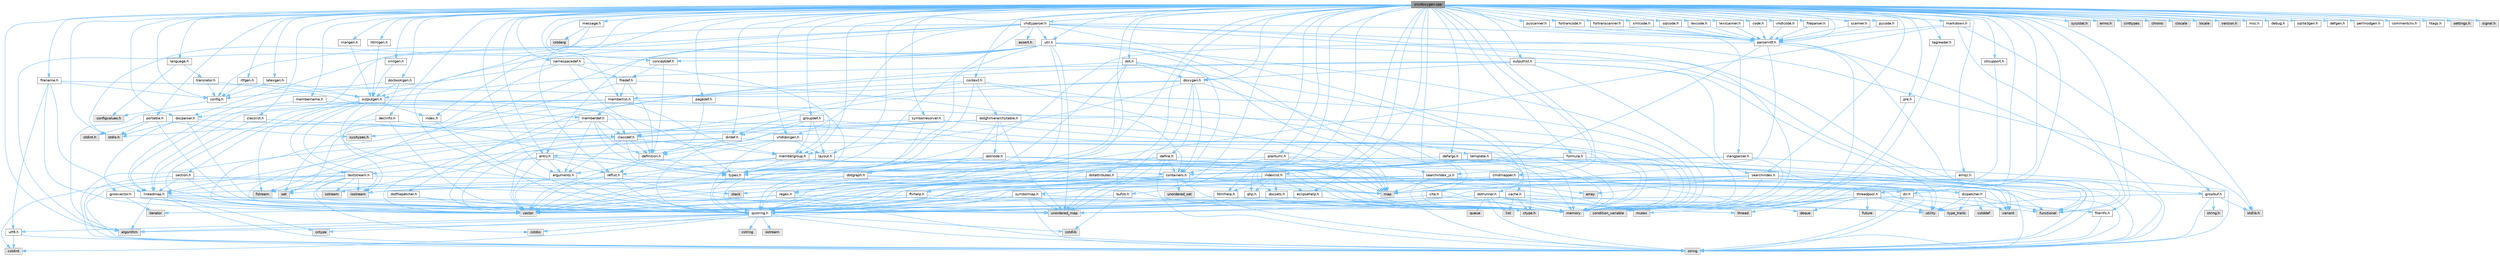 digraph "src/doxygen.cpp"
{
 // INTERACTIVE_SVG=YES
 // LATEX_PDF_SIZE
  bgcolor="transparent";
  edge [fontname=Helvetica,fontsize=10,labelfontname=Helvetica,labelfontsize=10];
  node [fontname=Helvetica,fontsize=10,shape=box,height=0.2,width=0.4];
  Node1 [label="src/doxygen.cpp",height=0.2,width=0.4,color="gray40", fillcolor="grey60", style="filled", fontcolor="black",tooltip=" "];
  Node1 -> Node2 [color="steelblue1",style="solid"];
  Node2 [label="stdio.h",height=0.2,width=0.4,color="grey60", fillcolor="#E0E0E0", style="filled",tooltip=" "];
  Node1 -> Node3 [color="steelblue1",style="solid"];
  Node3 [label="stdlib.h",height=0.2,width=0.4,color="grey60", fillcolor="#E0E0E0", style="filled",tooltip=" "];
  Node1 -> Node4 [color="steelblue1",style="solid"];
  Node4 [label="sys/stat.h",height=0.2,width=0.4,color="grey60", fillcolor="#E0E0E0", style="filled",tooltip=" "];
  Node1 -> Node5 [color="steelblue1",style="solid"];
  Node5 [label="errno.h",height=0.2,width=0.4,color="grey60", fillcolor="#E0E0E0", style="filled",tooltip=" "];
  Node1 -> Node6 [color="steelblue1",style="solid"];
  Node6 [label="algorithm",height=0.2,width=0.4,color="grey60", fillcolor="#E0E0E0", style="filled",tooltip=" "];
  Node1 -> Node7 [color="steelblue1",style="solid"];
  Node7 [label="unordered_map",height=0.2,width=0.4,color="grey60", fillcolor="#E0E0E0", style="filled",tooltip=" "];
  Node1 -> Node8 [color="steelblue1",style="solid"];
  Node8 [label="memory",height=0.2,width=0.4,color="grey60", fillcolor="#E0E0E0", style="filled",tooltip=" "];
  Node1 -> Node9 [color="steelblue1",style="solid"];
  Node9 [label="cinttypes",height=0.2,width=0.4,color="grey60", fillcolor="#E0E0E0", style="filled",tooltip=" "];
  Node1 -> Node10 [color="steelblue1",style="solid"];
  Node10 [label="chrono",height=0.2,width=0.4,color="grey60", fillcolor="#E0E0E0", style="filled",tooltip=" "];
  Node1 -> Node11 [color="steelblue1",style="solid"];
  Node11 [label="clocale",height=0.2,width=0.4,color="grey60", fillcolor="#E0E0E0", style="filled",tooltip=" "];
  Node1 -> Node12 [color="steelblue1",style="solid"];
  Node12 [label="locale",height=0.2,width=0.4,color="grey60", fillcolor="#E0E0E0", style="filled",tooltip=" "];
  Node1 -> Node13 [color="steelblue1",style="solid"];
  Node13 [label="version.h",height=0.2,width=0.4,color="grey60", fillcolor="#E0E0E0", style="filled",tooltip=" "];
  Node1 -> Node14 [color="steelblue1",style="solid"];
  Node14 [label="doxygen.h",height=0.2,width=0.4,color="grey40", fillcolor="white", style="filled",URL="$d1/da1/doxygen_8h.html",tooltip=" "];
  Node14 -> Node15 [color="steelblue1",style="solid"];
  Node15 [label="containers.h",height=0.2,width=0.4,color="grey40", fillcolor="white", style="filled",URL="$d5/d75/containers_8h.html",tooltip=" "];
  Node15 -> Node16 [color="steelblue1",style="solid"];
  Node16 [label="vector",height=0.2,width=0.4,color="grey60", fillcolor="#E0E0E0", style="filled",tooltip=" "];
  Node15 -> Node17 [color="steelblue1",style="solid"];
  Node17 [label="string",height=0.2,width=0.4,color="grey60", fillcolor="#E0E0E0", style="filled",tooltip=" "];
  Node15 -> Node18 [color="steelblue1",style="solid"];
  Node18 [label="set",height=0.2,width=0.4,color="grey60", fillcolor="#E0E0E0", style="filled",tooltip=" "];
  Node15 -> Node19 [color="steelblue1",style="solid"];
  Node19 [label="map",height=0.2,width=0.4,color="grey60", fillcolor="#E0E0E0", style="filled",tooltip=" "];
  Node15 -> Node20 [color="steelblue1",style="solid"];
  Node20 [label="unordered_set",height=0.2,width=0.4,color="grey60", fillcolor="#E0E0E0", style="filled",tooltip=" "];
  Node15 -> Node7 [color="steelblue1",style="solid"];
  Node15 -> Node21 [color="steelblue1",style="solid"];
  Node21 [label="stack",height=0.2,width=0.4,color="grey60", fillcolor="#E0E0E0", style="filled",tooltip=" "];
  Node14 -> Node22 [color="steelblue1",style="solid"];
  Node22 [label="membergroup.h",height=0.2,width=0.4,color="grey40", fillcolor="white", style="filled",URL="$d9/d11/membergroup_8h.html",tooltip=" "];
  Node22 -> Node16 [color="steelblue1",style="solid"];
  Node22 -> Node19 [color="steelblue1",style="solid"];
  Node22 -> Node8 [color="steelblue1",style="solid"];
  Node22 -> Node23 [color="steelblue1",style="solid"];
  Node23 [label="types.h",height=0.2,width=0.4,color="grey40", fillcolor="white", style="filled",URL="$d9/d49/types_8h.html",tooltip="This file contains a number of basic enums and types."];
  Node23 -> Node24 [color="steelblue1",style="solid"];
  Node24 [label="qcstring.h",height=0.2,width=0.4,color="grey40", fillcolor="white", style="filled",URL="$d7/d5c/qcstring_8h.html",tooltip=" "];
  Node24 -> Node17 [color="steelblue1",style="solid"];
  Node24 -> Node6 [color="steelblue1",style="solid"];
  Node24 -> Node25 [color="steelblue1",style="solid"];
  Node25 [label="cctype",height=0.2,width=0.4,color="grey60", fillcolor="#E0E0E0", style="filled",tooltip=" "];
  Node24 -> Node26 [color="steelblue1",style="solid"];
  Node26 [label="cstring",height=0.2,width=0.4,color="grey60", fillcolor="#E0E0E0", style="filled",tooltip=" "];
  Node24 -> Node27 [color="steelblue1",style="solid"];
  Node27 [label="cstdio",height=0.2,width=0.4,color="grey60", fillcolor="#E0E0E0", style="filled",tooltip=" "];
  Node24 -> Node28 [color="steelblue1",style="solid"];
  Node28 [label="cstdlib",height=0.2,width=0.4,color="grey60", fillcolor="#E0E0E0", style="filled",tooltip=" "];
  Node24 -> Node29 [color="steelblue1",style="solid"];
  Node29 [label="cstdint",height=0.2,width=0.4,color="grey60", fillcolor="#E0E0E0", style="filled",tooltip=" "];
  Node24 -> Node30 [color="steelblue1",style="solid"];
  Node30 [label="ostream",height=0.2,width=0.4,color="grey60", fillcolor="#E0E0E0", style="filled",tooltip=" "];
  Node24 -> Node31 [color="steelblue1",style="solid"];
  Node31 [label="utf8.h",height=0.2,width=0.4,color="grey40", fillcolor="white", style="filled",URL="$db/d7c/utf8_8h.html",tooltip="Various UTF8 related helper functions."];
  Node31 -> Node29 [color="steelblue1",style="solid"];
  Node31 -> Node17 [color="steelblue1",style="solid"];
  Node22 -> Node32 [color="steelblue1",style="solid"];
  Node32 [label="reflist.h",height=0.2,width=0.4,color="grey40", fillcolor="white", style="filled",URL="$d1/d02/reflist_8h.html",tooltip=" "];
  Node32 -> Node16 [color="steelblue1",style="solid"];
  Node32 -> Node7 [color="steelblue1",style="solid"];
  Node32 -> Node8 [color="steelblue1",style="solid"];
  Node32 -> Node24 [color="steelblue1",style="solid"];
  Node32 -> Node33 [color="steelblue1",style="solid"];
  Node33 [label="linkedmap.h",height=0.2,width=0.4,color="grey40", fillcolor="white", style="filled",URL="$da/de1/linkedmap_8h.html",tooltip=" "];
  Node33 -> Node7 [color="steelblue1",style="solid"];
  Node33 -> Node16 [color="steelblue1",style="solid"];
  Node33 -> Node8 [color="steelblue1",style="solid"];
  Node33 -> Node17 [color="steelblue1",style="solid"];
  Node33 -> Node6 [color="steelblue1",style="solid"];
  Node33 -> Node25 [color="steelblue1",style="solid"];
  Node33 -> Node24 [color="steelblue1",style="solid"];
  Node14 -> Node34 [color="steelblue1",style="solid"];
  Node34 [label="dirdef.h",height=0.2,width=0.4,color="grey40", fillcolor="white", style="filled",URL="$d6/d15/dirdef_8h.html",tooltip=" "];
  Node34 -> Node16 [color="steelblue1",style="solid"];
  Node34 -> Node19 [color="steelblue1",style="solid"];
  Node34 -> Node24 [color="steelblue1",style="solid"];
  Node34 -> Node33 [color="steelblue1",style="solid"];
  Node34 -> Node35 [color="steelblue1",style="solid"];
  Node35 [label="definition.h",height=0.2,width=0.4,color="grey40", fillcolor="white", style="filled",URL="$df/da1/definition_8h.html",tooltip=" "];
  Node35 -> Node16 [color="steelblue1",style="solid"];
  Node35 -> Node23 [color="steelblue1",style="solid"];
  Node35 -> Node32 [color="steelblue1",style="solid"];
  Node14 -> Node36 [color="steelblue1",style="solid"];
  Node36 [label="memberlist.h",height=0.2,width=0.4,color="grey40", fillcolor="white", style="filled",URL="$dd/d78/memberlist_8h.html",tooltip=" "];
  Node36 -> Node16 [color="steelblue1",style="solid"];
  Node36 -> Node6 [color="steelblue1",style="solid"];
  Node36 -> Node37 [color="steelblue1",style="solid"];
  Node37 [label="memberdef.h",height=0.2,width=0.4,color="grey40", fillcolor="white", style="filled",URL="$d4/d46/memberdef_8h.html",tooltip=" "];
  Node37 -> Node16 [color="steelblue1",style="solid"];
  Node37 -> Node8 [color="steelblue1",style="solid"];
  Node37 -> Node38 [color="steelblue1",style="solid"];
  Node38 [label="sys/types.h",height=0.2,width=0.4,color="grey60", fillcolor="#E0E0E0", style="filled",tooltip=" "];
  Node37 -> Node23 [color="steelblue1",style="solid"];
  Node37 -> Node35 [color="steelblue1",style="solid"];
  Node37 -> Node39 [color="steelblue1",style="solid"];
  Node39 [label="arguments.h",height=0.2,width=0.4,color="grey40", fillcolor="white", style="filled",URL="$df/d9b/arguments_8h.html",tooltip=" "];
  Node39 -> Node16 [color="steelblue1",style="solid"];
  Node39 -> Node24 [color="steelblue1",style="solid"];
  Node37 -> Node40 [color="steelblue1",style="solid"];
  Node40 [label="classdef.h",height=0.2,width=0.4,color="grey40", fillcolor="white", style="filled",URL="$d1/da6/classdef_8h.html",tooltip=" "];
  Node40 -> Node16 [color="steelblue1",style="solid"];
  Node40 -> Node18 [color="steelblue1",style="solid"];
  Node40 -> Node15 [color="steelblue1",style="solid"];
  Node40 -> Node35 [color="steelblue1",style="solid"];
  Node40 -> Node39 [color="steelblue1",style="solid"];
  Node40 -> Node22 [color="steelblue1",style="solid"];
  Node36 -> Node33 [color="steelblue1",style="solid"];
  Node36 -> Node23 [color="steelblue1",style="solid"];
  Node36 -> Node22 [color="steelblue1",style="solid"];
  Node14 -> Node41 [color="steelblue1",style="solid"];
  Node41 [label="define.h",height=0.2,width=0.4,color="grey40", fillcolor="white", style="filled",URL="$df/d67/define_8h.html",tooltip=" "];
  Node41 -> Node16 [color="steelblue1",style="solid"];
  Node41 -> Node8 [color="steelblue1",style="solid"];
  Node41 -> Node17 [color="steelblue1",style="solid"];
  Node41 -> Node7 [color="steelblue1",style="solid"];
  Node41 -> Node24 [color="steelblue1",style="solid"];
  Node41 -> Node15 [color="steelblue1",style="solid"];
  Node14 -> Node42 [color="steelblue1",style="solid"];
  Node42 [label="cache.h",height=0.2,width=0.4,color="grey40", fillcolor="white", style="filled",URL="$d3/d26/cache_8h.html",tooltip=" "];
  Node42 -> Node43 [color="steelblue1",style="solid"];
  Node43 [label="list",height=0.2,width=0.4,color="grey60", fillcolor="#E0E0E0", style="filled",tooltip=" "];
  Node42 -> Node7 [color="steelblue1",style="solid"];
  Node42 -> Node44 [color="steelblue1",style="solid"];
  Node44 [label="mutex",height=0.2,width=0.4,color="grey60", fillcolor="#E0E0E0", style="filled",tooltip=" "];
  Node42 -> Node45 [color="steelblue1",style="solid"];
  Node45 [label="utility",height=0.2,width=0.4,color="grey60", fillcolor="#E0E0E0", style="filled",tooltip=" "];
  Node42 -> Node46 [color="steelblue1",style="solid"];
  Node46 [label="ctype.h",height=0.2,width=0.4,color="grey60", fillcolor="#E0E0E0", style="filled",tooltip=" "];
  Node14 -> Node47 [color="steelblue1",style="solid"];
  Node47 [label="symbolmap.h",height=0.2,width=0.4,color="grey40", fillcolor="white", style="filled",URL="$d7/ddd/symbolmap_8h.html",tooltip=" "];
  Node47 -> Node6 [color="steelblue1",style="solid"];
  Node47 -> Node7 [color="steelblue1",style="solid"];
  Node47 -> Node16 [color="steelblue1",style="solid"];
  Node47 -> Node17 [color="steelblue1",style="solid"];
  Node47 -> Node45 [color="steelblue1",style="solid"];
  Node1 -> Node48 [color="steelblue1",style="solid"];
  Node48 [label="scanner.h",height=0.2,width=0.4,color="grey40", fillcolor="white", style="filled",URL="$db/d62/scanner_8h.html",tooltip=" "];
  Node48 -> Node49 [color="steelblue1",style="solid"];
  Node49 [label="parserintf.h",height=0.2,width=0.4,color="grey40", fillcolor="white", style="filled",URL="$da/d55/parserintf_8h.html",tooltip=" "];
  Node49 -> Node50 [color="steelblue1",style="solid"];
  Node50 [label="functional",height=0.2,width=0.4,color="grey60", fillcolor="#E0E0E0", style="filled",tooltip=" "];
  Node49 -> Node8 [color="steelblue1",style="solid"];
  Node49 -> Node19 [color="steelblue1",style="solid"];
  Node49 -> Node17 [color="steelblue1",style="solid"];
  Node49 -> Node23 [color="steelblue1",style="solid"];
  Node49 -> Node15 [color="steelblue1",style="solid"];
  Node1 -> Node51 [color="steelblue1",style="solid"];
  Node51 [label="entry.h",height=0.2,width=0.4,color="grey40", fillcolor="white", style="filled",URL="$d1/dc6/entry_8h.html",tooltip=" "];
  Node51 -> Node16 [color="steelblue1",style="solid"];
  Node51 -> Node8 [color="steelblue1",style="solid"];
  Node51 -> Node52 [color="steelblue1",style="solid"];
  Node52 [label="sstream",height=0.2,width=0.4,color="grey60", fillcolor="#E0E0E0", style="filled",tooltip=" "];
  Node51 -> Node23 [color="steelblue1",style="solid"];
  Node51 -> Node39 [color="steelblue1",style="solid"];
  Node51 -> Node32 [color="steelblue1",style="solid"];
  Node51 -> Node53 [color="steelblue1",style="solid"];
  Node53 [label="textstream.h",height=0.2,width=0.4,color="grey40", fillcolor="white", style="filled",URL="$d4/d7d/textstream_8h.html",tooltip=" "];
  Node53 -> Node17 [color="steelblue1",style="solid"];
  Node53 -> Node54 [color="steelblue1",style="solid"];
  Node54 [label="iostream",height=0.2,width=0.4,color="grey60", fillcolor="#E0E0E0", style="filled",tooltip=" "];
  Node53 -> Node52 [color="steelblue1",style="solid"];
  Node53 -> Node29 [color="steelblue1",style="solid"];
  Node53 -> Node27 [color="steelblue1",style="solid"];
  Node53 -> Node55 [color="steelblue1",style="solid"];
  Node55 [label="fstream",height=0.2,width=0.4,color="grey60", fillcolor="#E0E0E0", style="filled",tooltip=" "];
  Node53 -> Node56 [color="steelblue1",style="solid"];
  Node56 [label="type_traits",height=0.2,width=0.4,color="grey60", fillcolor="#E0E0E0", style="filled",tooltip=" "];
  Node53 -> Node24 [color="steelblue1",style="solid"];
  Node1 -> Node57 [color="steelblue1",style="solid"];
  Node57 [label="index.h",height=0.2,width=0.4,color="grey40", fillcolor="white", style="filled",URL="$d1/db5/index_8h.html",tooltip=" "];
  Node57 -> Node24 [color="steelblue1",style="solid"];
  Node1 -> Node58 [color="steelblue1",style="solid"];
  Node58 [label="indexlist.h",height=0.2,width=0.4,color="grey40", fillcolor="white", style="filled",URL="$d5/d61/indexlist_8h.html",tooltip=" "];
  Node58 -> Node45 [color="steelblue1",style="solid"];
  Node58 -> Node16 [color="steelblue1",style="solid"];
  Node58 -> Node8 [color="steelblue1",style="solid"];
  Node58 -> Node44 [color="steelblue1",style="solid"];
  Node58 -> Node59 [color="steelblue1",style="solid"];
  Node59 [label="variant",height=0.2,width=0.4,color="grey60", fillcolor="#E0E0E0", style="filled",tooltip=" "];
  Node58 -> Node24 [color="steelblue1",style="solid"];
  Node58 -> Node60 [color="steelblue1",style="solid"];
  Node60 [label="dispatcher.h",height=0.2,width=0.4,color="grey40", fillcolor="white", style="filled",URL="$da/d73/dispatcher_8h.html",tooltip=" "];
  Node60 -> Node61 [color="steelblue1",style="solid"];
  Node61 [label="cstddef",height=0.2,width=0.4,color="grey60", fillcolor="#E0E0E0", style="filled",tooltip=" "];
  Node60 -> Node45 [color="steelblue1",style="solid"];
  Node60 -> Node50 [color="steelblue1",style="solid"];
  Node60 -> Node59 [color="steelblue1",style="solid"];
  Node60 -> Node56 [color="steelblue1",style="solid"];
  Node58 -> Node62 [color="steelblue1",style="solid"];
  Node62 [label="docsets.h",height=0.2,width=0.4,color="grey40", fillcolor="white", style="filled",URL="$d1/db2/docsets_8h.html",tooltip=" "];
  Node62 -> Node8 [color="steelblue1",style="solid"];
  Node62 -> Node24 [color="steelblue1",style="solid"];
  Node58 -> Node63 [color="steelblue1",style="solid"];
  Node63 [label="eclipsehelp.h",height=0.2,width=0.4,color="grey40", fillcolor="white", style="filled",URL="$db/d9e/eclipsehelp_8h.html",tooltip=" "];
  Node63 -> Node8 [color="steelblue1",style="solid"];
  Node63 -> Node24 [color="steelblue1",style="solid"];
  Node58 -> Node64 [color="steelblue1",style="solid"];
  Node64 [label="ftvhelp.h",height=0.2,width=0.4,color="grey40", fillcolor="white", style="filled",URL="$d2/d4a/ftvhelp_8h.html",tooltip=" "];
  Node64 -> Node8 [color="steelblue1",style="solid"];
  Node64 -> Node16 [color="steelblue1",style="solid"];
  Node64 -> Node24 [color="steelblue1",style="solid"];
  Node58 -> Node65 [color="steelblue1",style="solid"];
  Node65 [label="htmlhelp.h",height=0.2,width=0.4,color="grey40", fillcolor="white", style="filled",URL="$d8/dc3/htmlhelp_8h.html",tooltip=" "];
  Node65 -> Node8 [color="steelblue1",style="solid"];
  Node65 -> Node24 [color="steelblue1",style="solid"];
  Node58 -> Node66 [color="steelblue1",style="solid"];
  Node66 [label="qhp.h",height=0.2,width=0.4,color="grey40", fillcolor="white", style="filled",URL="$dc/d20/qhp_8h.html",tooltip=" "];
  Node66 -> Node8 [color="steelblue1",style="solid"];
  Node66 -> Node24 [color="steelblue1",style="solid"];
  Node1 -> Node67 [color="steelblue1",style="solid"];
  Node67 [label="message.h",height=0.2,width=0.4,color="grey40", fillcolor="white", style="filled",URL="$d2/d0d/message_8h.html",tooltip=" "];
  Node67 -> Node68 [color="steelblue1",style="solid"];
  Node68 [label="cstdarg",height=0.2,width=0.4,color="grey60", fillcolor="#E0E0E0", style="filled",tooltip=" "];
  Node67 -> Node24 [color="steelblue1",style="solid"];
  Node1 -> Node69 [color="steelblue1",style="solid"];
  Node69 [label="config.h",height=0.2,width=0.4,color="grey40", fillcolor="white", style="filled",URL="$db/d16/config_8h.html",tooltip=" "];
  Node69 -> Node70 [color="steelblue1",style="solid"];
  Node70 [label="configvalues.h",height=0.2,width=0.4,color="grey60", fillcolor="#E0E0E0", style="filled",tooltip=" "];
  Node1 -> Node71 [color="steelblue1",style="solid"];
  Node71 [label="util.h",height=0.2,width=0.4,color="grey40", fillcolor="white", style="filled",URL="$d8/d3c/util_8h.html",tooltip="A bunch of utility functions."];
  Node71 -> Node8 [color="steelblue1",style="solid"];
  Node71 -> Node7 [color="steelblue1",style="solid"];
  Node71 -> Node6 [color="steelblue1",style="solid"];
  Node71 -> Node50 [color="steelblue1",style="solid"];
  Node71 -> Node55 [color="steelblue1",style="solid"];
  Node71 -> Node46 [color="steelblue1",style="solid"];
  Node71 -> Node23 [color="steelblue1",style="solid"];
  Node71 -> Node72 [color="steelblue1",style="solid"];
  Node72 [label="docparser.h",height=0.2,width=0.4,color="grey40", fillcolor="white", style="filled",URL="$de/d9c/docparser_8h.html",tooltip=" "];
  Node72 -> Node2 [color="steelblue1",style="solid"];
  Node72 -> Node8 [color="steelblue1",style="solid"];
  Node72 -> Node24 [color="steelblue1",style="solid"];
  Node72 -> Node73 [color="steelblue1",style="solid"];
  Node73 [label="growvector.h",height=0.2,width=0.4,color="grey40", fillcolor="white", style="filled",URL="$d7/d50/growvector_8h.html",tooltip=" "];
  Node73 -> Node16 [color="steelblue1",style="solid"];
  Node73 -> Node8 [color="steelblue1",style="solid"];
  Node73 -> Node74 [color="steelblue1",style="solid"];
  Node74 [label="iterator",height=0.2,width=0.4,color="grey60", fillcolor="#E0E0E0", style="filled",tooltip=" "];
  Node71 -> Node15 [color="steelblue1",style="solid"];
  Node71 -> Node75 [color="steelblue1",style="solid"];
  Node75 [label="outputgen.h",height=0.2,width=0.4,color="grey40", fillcolor="white", style="filled",URL="$df/d06/outputgen_8h.html",tooltip=" "];
  Node75 -> Node8 [color="steelblue1",style="solid"];
  Node75 -> Node21 [color="steelblue1",style="solid"];
  Node75 -> Node54 [color="steelblue1",style="solid"];
  Node75 -> Node55 [color="steelblue1",style="solid"];
  Node75 -> Node23 [color="steelblue1",style="solid"];
  Node75 -> Node57 [color="steelblue1",style="solid"];
  Node75 -> Node76 [color="steelblue1",style="solid"];
  Node76 [label="section.h",height=0.2,width=0.4,color="grey40", fillcolor="white", style="filled",URL="$d1/d2a/section_8h.html",tooltip=" "];
  Node76 -> Node17 [color="steelblue1",style="solid"];
  Node76 -> Node7 [color="steelblue1",style="solid"];
  Node76 -> Node24 [color="steelblue1",style="solid"];
  Node76 -> Node33 [color="steelblue1",style="solid"];
  Node75 -> Node53 [color="steelblue1",style="solid"];
  Node75 -> Node72 [color="steelblue1",style="solid"];
  Node71 -> Node77 [color="steelblue1",style="solid"];
  Node77 [label="regex.h",height=0.2,width=0.4,color="grey40", fillcolor="white", style="filled",URL="$d1/d21/regex_8h.html",tooltip=" "];
  Node77 -> Node8 [color="steelblue1",style="solid"];
  Node77 -> Node17 [color="steelblue1",style="solid"];
  Node77 -> Node16 [color="steelblue1",style="solid"];
  Node77 -> Node74 [color="steelblue1",style="solid"];
  Node71 -> Node78 [color="steelblue1",style="solid"];
  Node78 [label="conceptdef.h",height=0.2,width=0.4,color="grey40", fillcolor="white", style="filled",URL="$da/df1/conceptdef_8h.html",tooltip=" "];
  Node78 -> Node35 [color="steelblue1",style="solid"];
  Node78 -> Node79 [color="steelblue1",style="solid"];
  Node79 [label="filedef.h",height=0.2,width=0.4,color="grey40", fillcolor="white", style="filled",URL="$d4/d3a/filedef_8h.html",tooltip=" "];
  Node79 -> Node18 [color="steelblue1",style="solid"];
  Node79 -> Node35 [color="steelblue1",style="solid"];
  Node79 -> Node36 [color="steelblue1",style="solid"];
  Node79 -> Node15 [color="steelblue1",style="solid"];
  Node1 -> Node80 [color="steelblue1",style="solid"];
  Node80 [label="pre.h",height=0.2,width=0.4,color="grey40", fillcolor="white", style="filled",URL="$d3/dbd/pre_8h.html",tooltip=" "];
  Node80 -> Node8 [color="steelblue1",style="solid"];
  Node1 -> Node81 [color="steelblue1",style="solid"];
  Node81 [label="tagreader.h",height=0.2,width=0.4,color="grey40", fillcolor="white", style="filled",URL="$d5/d61/tagreader_8h.html",tooltip=" "];
  Node81 -> Node8 [color="steelblue1",style="solid"];
  Node1 -> Node82 [color="steelblue1",style="solid"];
  Node82 [label="dot.h",height=0.2,width=0.4,color="grey40", fillcolor="white", style="filled",URL="$d6/d4a/dot_8h.html",tooltip=" "];
  Node82 -> Node19 [color="steelblue1",style="solid"];
  Node82 -> Node24 [color="steelblue1",style="solid"];
  Node82 -> Node83 [color="steelblue1",style="solid"];
  Node83 [label="dotgraph.h",height=0.2,width=0.4,color="grey40", fillcolor="white", style="filled",URL="$d0/daa/dotgraph_8h.html",tooltip=" "];
  Node83 -> Node54 [color="steelblue1",style="solid"];
  Node83 -> Node19 [color="steelblue1",style="solid"];
  Node83 -> Node24 [color="steelblue1",style="solid"];
  Node83 -> Node84 [color="steelblue1",style="solid"];
  Node84 [label="dir.h",height=0.2,width=0.4,color="grey40", fillcolor="white", style="filled",URL="$df/d9c/dir_8h.html",tooltip=" "];
  Node84 -> Node17 [color="steelblue1",style="solid"];
  Node84 -> Node8 [color="steelblue1",style="solid"];
  Node84 -> Node85 [color="steelblue1",style="solid"];
  Node85 [label="fileinfo.h",height=0.2,width=0.4,color="grey40", fillcolor="white", style="filled",URL="$df/d45/fileinfo_8h.html",tooltip=" "];
  Node85 -> Node17 [color="steelblue1",style="solid"];
  Node82 -> Node86 [color="steelblue1",style="solid"];
  Node86 [label="dotfilepatcher.h",height=0.2,width=0.4,color="grey40", fillcolor="white", style="filled",URL="$d3/d38/dotfilepatcher_8h.html",tooltip=" "];
  Node86 -> Node16 [color="steelblue1",style="solid"];
  Node86 -> Node24 [color="steelblue1",style="solid"];
  Node82 -> Node87 [color="steelblue1",style="solid"];
  Node87 [label="dotrunner.h",height=0.2,width=0.4,color="grey40", fillcolor="white", style="filled",URL="$d2/dd1/dotrunner_8h.html",tooltip=" "];
  Node87 -> Node17 [color="steelblue1",style="solid"];
  Node87 -> Node88 [color="steelblue1",style="solid"];
  Node88 [label="thread",height=0.2,width=0.4,color="grey60", fillcolor="#E0E0E0", style="filled",tooltip=" "];
  Node87 -> Node43 [color="steelblue1",style="solid"];
  Node87 -> Node89 [color="steelblue1",style="solid"];
  Node89 [label="queue",height=0.2,width=0.4,color="grey60", fillcolor="#E0E0E0", style="filled",tooltip=" "];
  Node87 -> Node44 [color="steelblue1",style="solid"];
  Node87 -> Node90 [color="steelblue1",style="solid"];
  Node90 [label="condition_variable",height=0.2,width=0.4,color="grey60", fillcolor="#E0E0E0", style="filled",tooltip=" "];
  Node87 -> Node8 [color="steelblue1",style="solid"];
  Node87 -> Node24 [color="steelblue1",style="solid"];
  Node82 -> Node14 [color="steelblue1",style="solid"];
  Node1 -> Node91 [color="steelblue1",style="solid"];
  Node91 [label="msc.h",height=0.2,width=0.4,color="grey40", fillcolor="white", style="filled",URL="$dc/d66/msc_8h.html",tooltip=" "];
  Node1 -> Node72 [color="steelblue1",style="solid"];
  Node1 -> Node34 [color="steelblue1",style="solid"];
  Node1 -> Node92 [color="steelblue1",style="solid"];
  Node92 [label="outputlist.h",height=0.2,width=0.4,color="grey40", fillcolor="white", style="filled",URL="$d2/db9/outputlist_8h.html",tooltip=" "];
  Node92 -> Node45 [color="steelblue1",style="solid"];
  Node92 -> Node16 [color="steelblue1",style="solid"];
  Node92 -> Node8 [color="steelblue1",style="solid"];
  Node92 -> Node75 [color="steelblue1",style="solid"];
  Node92 -> Node93 [color="steelblue1",style="solid"];
  Node93 [label="searchindex.h",height=0.2,width=0.4,color="grey40", fillcolor="white", style="filled",URL="$de/d07/searchindex_8h.html",tooltip="Web server based search engine."];
  Node93 -> Node8 [color="steelblue1",style="solid"];
  Node93 -> Node16 [color="steelblue1",style="solid"];
  Node93 -> Node19 [color="steelblue1",style="solid"];
  Node93 -> Node7 [color="steelblue1",style="solid"];
  Node93 -> Node17 [color="steelblue1",style="solid"];
  Node93 -> Node94 [color="steelblue1",style="solid"];
  Node94 [label="array",height=0.2,width=0.4,color="grey60", fillcolor="#E0E0E0", style="filled",tooltip=" "];
  Node93 -> Node59 [color="steelblue1",style="solid"];
  Node93 -> Node24 [color="steelblue1",style="solid"];
  Node93 -> Node95 [color="steelblue1",style="solid"];
  Node95 [label="growbuf.h",height=0.2,width=0.4,color="grey40", fillcolor="white", style="filled",URL="$dd/d72/growbuf_8h.html",tooltip=" "];
  Node95 -> Node45 [color="steelblue1",style="solid"];
  Node95 -> Node3 [color="steelblue1",style="solid"];
  Node95 -> Node96 [color="steelblue1",style="solid"];
  Node96 [label="string.h",height=0.2,width=0.4,color="grey60", fillcolor="#E0E0E0", style="filled",tooltip=" "];
  Node95 -> Node17 [color="steelblue1",style="solid"];
  Node93 -> Node60 [color="steelblue1",style="solid"];
  Node92 -> Node14 [color="steelblue1",style="solid"];
  Node1 -> Node97 [color="steelblue1",style="solid"];
  Node97 [label="declinfo.h",height=0.2,width=0.4,color="grey40", fillcolor="white", style="filled",URL="$d2/d4b/declinfo_8h.html",tooltip=" "];
  Node97 -> Node2 [color="steelblue1",style="solid"];
  Node97 -> Node24 [color="steelblue1",style="solid"];
  Node97 -> Node23 [color="steelblue1",style="solid"];
  Node1 -> Node98 [color="steelblue1",style="solid"];
  Node98 [label="htmlgen.h",height=0.2,width=0.4,color="grey40", fillcolor="white", style="filled",URL="$d8/d56/htmlgen_8h.html",tooltip=" "];
  Node98 -> Node75 [color="steelblue1",style="solid"];
  Node1 -> Node99 [color="steelblue1",style="solid"];
  Node99 [label="latexgen.h",height=0.2,width=0.4,color="grey40", fillcolor="white", style="filled",URL="$d6/d9c/latexgen_8h.html",tooltip=" "];
  Node99 -> Node69 [color="steelblue1",style="solid"];
  Node99 -> Node75 [color="steelblue1",style="solid"];
  Node1 -> Node100 [color="steelblue1",style="solid"];
  Node100 [label="mangen.h",height=0.2,width=0.4,color="grey40", fillcolor="white", style="filled",URL="$da/dc0/mangen_8h.html",tooltip=" "];
  Node100 -> Node75 [color="steelblue1",style="solid"];
  Node1 -> Node101 [color="steelblue1",style="solid"];
  Node101 [label="language.h",height=0.2,width=0.4,color="grey40", fillcolor="white", style="filled",URL="$d8/dce/language_8h.html",tooltip=" "];
  Node101 -> Node102 [color="steelblue1",style="solid"];
  Node102 [label="translator.h",height=0.2,width=0.4,color="grey40", fillcolor="white", style="filled",URL="$d9/df1/translator_8h.html",tooltip=" "];
  Node102 -> Node40 [color="steelblue1",style="solid"];
  Node102 -> Node69 [color="steelblue1",style="solid"];
  Node101 -> Node70 [color="steelblue1",style="solid"];
  Node1 -> Node103 [color="steelblue1",style="solid"];
  Node103 [label="debug.h",height=0.2,width=0.4,color="grey40", fillcolor="white", style="filled",URL="$db/d16/debug_8h.html",tooltip=" "];
  Node1 -> Node65 [color="steelblue1",style="solid"];
  Node1 -> Node66 [color="steelblue1",style="solid"];
  Node1 -> Node64 [color="steelblue1",style="solid"];
  Node1 -> Node104 [color="steelblue1",style="solid"];
  Node104 [label="defargs.h",height=0.2,width=0.4,color="grey40", fillcolor="white", style="filled",URL="$d8/d65/defargs_8h.html",tooltip=" "];
  Node104 -> Node23 [color="steelblue1",style="solid"];
  Node104 -> Node8 [color="steelblue1",style="solid"];
  Node1 -> Node105 [color="steelblue1",style="solid"];
  Node105 [label="rtfgen.h",height=0.2,width=0.4,color="grey40", fillcolor="white", style="filled",URL="$d4/daa/rtfgen_8h.html",tooltip=" "];
  Node105 -> Node69 [color="steelblue1",style="solid"];
  Node105 -> Node75 [color="steelblue1",style="solid"];
  Node1 -> Node106 [color="steelblue1",style="solid"];
  Node106 [label="sqlite3gen.h",height=0.2,width=0.4,color="grey40", fillcolor="white", style="filled",URL="$d1/d0c/sqlite3gen_8h.html",tooltip=" "];
  Node1 -> Node107 [color="steelblue1",style="solid"];
  Node107 [label="xmlgen.h",height=0.2,width=0.4,color="grey40", fillcolor="white", style="filled",URL="$d9/d67/xmlgen_8h.html",tooltip=" "];
  Node107 -> Node75 [color="steelblue1",style="solid"];
  Node1 -> Node108 [color="steelblue1",style="solid"];
  Node108 [label="docbookgen.h",height=0.2,width=0.4,color="grey40", fillcolor="white", style="filled",URL="$de/dea/docbookgen_8h.html",tooltip=" "];
  Node108 -> Node54 [color="steelblue1",style="solid"];
  Node108 -> Node69 [color="steelblue1",style="solid"];
  Node108 -> Node75 [color="steelblue1",style="solid"];
  Node1 -> Node109 [color="steelblue1",style="solid"];
  Node109 [label="defgen.h",height=0.2,width=0.4,color="grey40", fillcolor="white", style="filled",URL="$d2/d59/defgen_8h.html",tooltip=" "];
  Node1 -> Node110 [color="steelblue1",style="solid"];
  Node110 [label="perlmodgen.h",height=0.2,width=0.4,color="grey40", fillcolor="white", style="filled",URL="$df/d82/perlmodgen_8h.html",tooltip=" "];
  Node1 -> Node32 [color="steelblue1",style="solid"];
  Node1 -> Node111 [color="steelblue1",style="solid"];
  Node111 [label="pagedef.h",height=0.2,width=0.4,color="grey40", fillcolor="white", style="filled",URL="$dd/d66/pagedef_8h.html",tooltip=" "];
  Node111 -> Node35 [color="steelblue1",style="solid"];
  Node1 -> Node112 [color="steelblue1",style="solid"];
  Node112 [label="bufstr.h",height=0.2,width=0.4,color="grey40", fillcolor="white", style="filled",URL="$d4/de5/bufstr_8h.html",tooltip=" "];
  Node112 -> Node28 [color="steelblue1",style="solid"];
  Node112 -> Node24 [color="steelblue1",style="solid"];
  Node1 -> Node113 [color="steelblue1",style="solid"];
  Node113 [label="commentcnv.h",height=0.2,width=0.4,color="grey40", fillcolor="white", style="filled",URL="$de/d9a/commentcnv_8h.html",tooltip=" "];
  Node1 -> Node114 [color="steelblue1",style="solid"];
  Node114 [label="cmdmapper.h",height=0.2,width=0.4,color="grey40", fillcolor="white", style="filled",URL="$d3/d42/cmdmapper_8h.html",tooltip=" "];
  Node114 -> Node19 [color="steelblue1",style="solid"];
  Node114 -> Node17 [color="steelblue1",style="solid"];
  Node114 -> Node24 [color="steelblue1",style="solid"];
  Node1 -> Node93 [color="steelblue1",style="solid"];
  Node1 -> Node115 [color="steelblue1",style="solid"];
  Node115 [label="searchindex_js.h",height=0.2,width=0.4,color="grey40", fillcolor="white", style="filled",URL="$dd/de5/searchindex__js_8h.html",tooltip="Javascript based search engine."];
  Node115 -> Node94 [color="steelblue1",style="solid"];
  Node115 -> Node16 [color="steelblue1",style="solid"];
  Node115 -> Node19 [color="steelblue1",style="solid"];
  Node115 -> Node17 [color="steelblue1",style="solid"];
  Node115 -> Node50 [color="steelblue1",style="solid"];
  Node115 -> Node24 [color="steelblue1",style="solid"];
  Node1 -> Node49 [color="steelblue1",style="solid"];
  Node1 -> Node116 [color="steelblue1",style="solid"];
  Node116 [label="htags.h",height=0.2,width=0.4,color="grey40", fillcolor="white", style="filled",URL="$d7/d85/htags_8h.html",tooltip=" "];
  Node1 -> Node117 [color="steelblue1",style="solid"];
  Node117 [label="pycode.h",height=0.2,width=0.4,color="grey40", fillcolor="white", style="filled",URL="$d8/da2/pycode_8h.html",tooltip=" "];
  Node117 -> Node49 [color="steelblue1",style="solid"];
  Node1 -> Node118 [color="steelblue1",style="solid"];
  Node118 [label="pyscanner.h",height=0.2,width=0.4,color="grey40", fillcolor="white", style="filled",URL="$d8/d4b/pyscanner_8h.html",tooltip=" "];
  Node118 -> Node49 [color="steelblue1",style="solid"];
  Node1 -> Node119 [color="steelblue1",style="solid"];
  Node119 [label="fortrancode.h",height=0.2,width=0.4,color="grey40", fillcolor="white", style="filled",URL="$da/d06/fortrancode_8h.html",tooltip=" "];
  Node119 -> Node49 [color="steelblue1",style="solid"];
  Node1 -> Node120 [color="steelblue1",style="solid"];
  Node120 [label="fortranscanner.h",height=0.2,width=0.4,color="grey40", fillcolor="white", style="filled",URL="$d9/d7b/fortranscanner_8h.html",tooltip=" "];
  Node120 -> Node49 [color="steelblue1",style="solid"];
  Node1 -> Node121 [color="steelblue1",style="solid"];
  Node121 [label="xmlcode.h",height=0.2,width=0.4,color="grey40", fillcolor="white", style="filled",URL="$d3/de2/xmlcode_8h.html",tooltip=" "];
  Node121 -> Node49 [color="steelblue1",style="solid"];
  Node1 -> Node122 [color="steelblue1",style="solid"];
  Node122 [label="sqlcode.h",height=0.2,width=0.4,color="grey40", fillcolor="white", style="filled",URL="$d1/db2/sqlcode_8h.html",tooltip=" "];
  Node122 -> Node49 [color="steelblue1",style="solid"];
  Node1 -> Node123 [color="steelblue1",style="solid"];
  Node123 [label="lexcode.h",height=0.2,width=0.4,color="grey40", fillcolor="white", style="filled",URL="$d0/dec/lexcode_8h.html",tooltip=" "];
  Node123 -> Node49 [color="steelblue1",style="solid"];
  Node1 -> Node124 [color="steelblue1",style="solid"];
  Node124 [label="lexscanner.h",height=0.2,width=0.4,color="grey40", fillcolor="white", style="filled",URL="$d9/dd0/lexscanner_8h.html",tooltip=" "];
  Node124 -> Node49 [color="steelblue1",style="solid"];
  Node1 -> Node125 [color="steelblue1",style="solid"];
  Node125 [label="code.h",height=0.2,width=0.4,color="grey40", fillcolor="white", style="filled",URL="$dd/dd8/code_8h.html",tooltip=" "];
  Node125 -> Node49 [color="steelblue1",style="solid"];
  Node1 -> Node126 [color="steelblue1",style="solid"];
  Node126 [label="portable.h",height=0.2,width=0.4,color="grey40", fillcolor="white", style="filled",URL="$d2/de2/portable_8h.html",tooltip="Portable versions of functions that are platform dependent."];
  Node126 -> Node2 [color="steelblue1",style="solid"];
  Node126 -> Node38 [color="steelblue1",style="solid"];
  Node126 -> Node127 [color="steelblue1",style="solid"];
  Node127 [label="stdint.h",height=0.2,width=0.4,color="grey60", fillcolor="#E0E0E0", style="filled",tooltip=" "];
  Node126 -> Node24 [color="steelblue1",style="solid"];
  Node1 -> Node128 [color="steelblue1",style="solid"];
  Node128 [label="vhdljjparser.h",height=0.2,width=0.4,color="grey40", fillcolor="white", style="filled",URL="$d2/d55/vhdljjparser_8h.html",tooltip=" "];
  Node128 -> Node16 [color="steelblue1",style="solid"];
  Node128 -> Node8 [color="steelblue1",style="solid"];
  Node128 -> Node17 [color="steelblue1",style="solid"];
  Node128 -> Node49 [color="steelblue1",style="solid"];
  Node128 -> Node2 [color="steelblue1",style="solid"];
  Node128 -> Node3 [color="steelblue1",style="solid"];
  Node128 -> Node129 [color="steelblue1",style="solid"];
  Node129 [label="assert.h",height=0.2,width=0.4,color="grey60", fillcolor="#E0E0E0", style="filled",tooltip=" "];
  Node128 -> Node46 [color="steelblue1",style="solid"];
  Node128 -> Node23 [color="steelblue1",style="solid"];
  Node128 -> Node51 [color="steelblue1",style="solid"];
  Node128 -> Node130 [color="steelblue1",style="solid"];
  Node130 [label="vhdldocgen.h",height=0.2,width=0.4,color="grey40", fillcolor="white", style="filled",URL="$dd/dec/vhdldocgen_8h.html",tooltip=" "];
  Node130 -> Node24 [color="steelblue1",style="solid"];
  Node130 -> Node131 [color="steelblue1",style="solid"];
  Node131 [label="layout.h",height=0.2,width=0.4,color="grey40", fillcolor="white", style="filled",URL="$db/d51/layout_8h.html",tooltip=" "];
  Node131 -> Node8 [color="steelblue1",style="solid"];
  Node131 -> Node16 [color="steelblue1",style="solid"];
  Node131 -> Node23 [color="steelblue1",style="solid"];
  Node130 -> Node39 [color="steelblue1",style="solid"];
  Node130 -> Node51 [color="steelblue1",style="solid"];
  Node128 -> Node69 [color="steelblue1",style="solid"];
  Node128 -> Node71 [color="steelblue1",style="solid"];
  Node1 -> Node130 [color="steelblue1",style="solid"];
  Node1 -> Node132 [color="steelblue1",style="solid"];
  Node132 [label="vhdlcode.h",height=0.2,width=0.4,color="grey40", fillcolor="white", style="filled",URL="$d7/dfe/vhdlcode_8h.html",tooltip=" "];
  Node132 -> Node49 [color="steelblue1",style="solid"];
  Node1 -> Node63 [color="steelblue1",style="solid"];
  Node1 -> Node133 [color="steelblue1",style="solid"];
  Node133 [label="cite.h",height=0.2,width=0.4,color="grey40", fillcolor="white", style="filled",URL="$d7/d69/cite_8h.html",tooltip=" "];
  Node133 -> Node8 [color="steelblue1",style="solid"];
  Node133 -> Node24 [color="steelblue1",style="solid"];
  Node1 -> Node134 [color="steelblue1",style="solid"];
  Node134 [label="markdown.h",height=0.2,width=0.4,color="grey40", fillcolor="white", style="filled",URL="$d2/d0c/markdown_8h.html",tooltip=" "];
  Node134 -> Node50 [color="steelblue1",style="solid"];
  Node134 -> Node24 [color="steelblue1",style="solid"];
  Node134 -> Node49 [color="steelblue1",style="solid"];
  Node134 -> Node95 [color="steelblue1",style="solid"];
  Node1 -> Node39 [color="steelblue1",style="solid"];
  Node1 -> Node36 [color="steelblue1",style="solid"];
  Node1 -> Node131 [color="steelblue1",style="solid"];
  Node1 -> Node135 [color="steelblue1",style="solid"];
  Node135 [label="groupdef.h",height=0.2,width=0.4,color="grey40", fillcolor="white", style="filled",URL="$d1/de6/groupdef_8h.html",tooltip=" "];
  Node135 -> Node8 [color="steelblue1",style="solid"];
  Node135 -> Node35 [color="steelblue1",style="solid"];
  Node135 -> Node34 [color="steelblue1",style="solid"];
  Node135 -> Node131 [color="steelblue1",style="solid"];
  Node135 -> Node22 [color="steelblue1",style="solid"];
  Node135 -> Node33 [color="steelblue1",style="solid"];
  Node1 -> Node136 [color="steelblue1",style="solid"];
  Node136 [label="classlist.h",height=0.2,width=0.4,color="grey40", fillcolor="white", style="filled",URL="$d2/df8/classlist_8h.html",tooltip=" "];
  Node136 -> Node33 [color="steelblue1",style="solid"];
  Node136 -> Node40 [color="steelblue1",style="solid"];
  Node1 -> Node137 [color="steelblue1",style="solid"];
  Node137 [label="namespacedef.h",height=0.2,width=0.4,color="grey40", fillcolor="white", style="filled",URL="$d7/d97/namespacedef_8h.html",tooltip=" "];
  Node137 -> Node18 [color="steelblue1",style="solid"];
  Node137 -> Node35 [color="steelblue1",style="solid"];
  Node137 -> Node79 [color="steelblue1",style="solid"];
  Node137 -> Node33 [color="steelblue1",style="solid"];
  Node137 -> Node22 [color="steelblue1",style="solid"];
  Node1 -> Node138 [color="steelblue1",style="solid"];
  Node138 [label="filename.h",height=0.2,width=0.4,color="grey40", fillcolor="white", style="filled",URL="$dc/dd6/filename_8h.html",tooltip=" "];
  Node138 -> Node8 [color="steelblue1",style="solid"];
  Node138 -> Node16 [color="steelblue1",style="solid"];
  Node138 -> Node33 [color="steelblue1",style="solid"];
  Node138 -> Node69 [color="steelblue1",style="solid"];
  Node138 -> Node31 [color="steelblue1",style="solid"];
  Node1 -> Node139 [color="steelblue1",style="solid"];
  Node139 [label="membername.h",height=0.2,width=0.4,color="grey40", fillcolor="white", style="filled",URL="$d7/dfc/membername_8h.html",tooltip=" "];
  Node139 -> Node37 [color="steelblue1",style="solid"];
  Node139 -> Node33 [color="steelblue1",style="solid"];
  Node1 -> Node22 [color="steelblue1",style="solid"];
  Node1 -> Node62 [color="steelblue1",style="solid"];
  Node1 -> Node140 [color="steelblue1",style="solid"];
  Node140 [label="formula.h",height=0.2,width=0.4,color="grey40", fillcolor="white", style="filled",URL="$d3/d9a/formula_8h.html",tooltip=" "];
  Node140 -> Node8 [color="steelblue1",style="solid"];
  Node140 -> Node17 [color="steelblue1",style="solid"];
  Node140 -> Node24 [color="steelblue1",style="solid"];
  Node140 -> Node15 [color="steelblue1",style="solid"];
  Node1 -> Node141 [color="steelblue1",style="solid"];
  Node141 [label="settings.h",height=0.2,width=0.4,color="grey60", fillcolor="#E0E0E0", style="filled",tooltip=" "];
  Node1 -> Node142 [color="steelblue1",style="solid"];
  Node142 [label="context.h",height=0.2,width=0.4,color="grey40", fillcolor="white", style="filled",URL="$dc/d1e/context_8h.html",tooltip=" "];
  Node142 -> Node23 [color="steelblue1",style="solid"];
  Node142 -> Node143 [color="steelblue1",style="solid"];
  Node143 [label="template.h",height=0.2,width=0.4,color="grey40", fillcolor="white", style="filled",URL="$de/db8/template_8h.html",tooltip=" "];
  Node143 -> Node16 [color="steelblue1",style="solid"];
  Node143 -> Node8 [color="steelblue1",style="solid"];
  Node143 -> Node50 [color="steelblue1",style="solid"];
  Node143 -> Node59 [color="steelblue1",style="solid"];
  Node143 -> Node24 [color="steelblue1",style="solid"];
  Node143 -> Node15 [color="steelblue1",style="solid"];
  Node142 -> Node40 [color="steelblue1",style="solid"];
  Node142 -> Node115 [color="steelblue1",style="solid"];
  Node142 -> Node36 [color="steelblue1",style="solid"];
  Node142 -> Node144 [color="steelblue1",style="solid"];
  Node144 [label="dotgfxhierarchytable.h",height=0.2,width=0.4,color="grey40", fillcolor="white", style="filled",URL="$d2/de7/dotgfxhierarchytable_8h.html",tooltip=" "];
  Node144 -> Node8 [color="steelblue1",style="solid"];
  Node144 -> Node17 [color="steelblue1",style="solid"];
  Node144 -> Node7 [color="steelblue1",style="solid"];
  Node144 -> Node16 [color="steelblue1",style="solid"];
  Node144 -> Node40 [color="steelblue1",style="solid"];
  Node144 -> Node83 [color="steelblue1",style="solid"];
  Node144 -> Node145 [color="steelblue1",style="solid"];
  Node145 [label="dotnode.h",height=0.2,width=0.4,color="grey40", fillcolor="white", style="filled",URL="$d8/d3b/dotnode_8h.html",tooltip=" "];
  Node145 -> Node16 [color="steelblue1",style="solid"];
  Node145 -> Node19 [color="steelblue1",style="solid"];
  Node145 -> Node146 [color="steelblue1",style="solid"];
  Node146 [label="deque",height=0.2,width=0.4,color="grey60", fillcolor="#E0E0E0", style="filled",tooltip=" "];
  Node145 -> Node54 [color="steelblue1",style="solid"];
  Node145 -> Node83 [color="steelblue1",style="solid"];
  Node1 -> Node147 [color="steelblue1",style="solid"];
  Node147 [label="fileparser.h",height=0.2,width=0.4,color="grey40", fillcolor="white", style="filled",URL="$d5/dc5/fileparser_8h.html",tooltip=" "];
  Node147 -> Node49 [color="steelblue1",style="solid"];
  Node1 -> Node148 [color="steelblue1",style="solid"];
  Node148 [label="emoji.h",height=0.2,width=0.4,color="grey40", fillcolor="white", style="filled",URL="$d6/dd3/emoji_8h.html",tooltip=" "];
  Node148 -> Node19 [color="steelblue1",style="solid"];
  Node148 -> Node17 [color="steelblue1",style="solid"];
  Node1 -> Node149 [color="steelblue1",style="solid"];
  Node149 [label="plantuml.h",height=0.2,width=0.4,color="grey40", fillcolor="white", style="filled",URL="$d3/dde/plantuml_8h.html",tooltip=" "];
  Node149 -> Node19 [color="steelblue1",style="solid"];
  Node149 -> Node17 [color="steelblue1",style="solid"];
  Node149 -> Node15 [color="steelblue1",style="solid"];
  Node149 -> Node24 [color="steelblue1",style="solid"];
  Node1 -> Node150 [color="steelblue1",style="solid"];
  Node150 [label="stlsupport.h",height=0.2,width=0.4,color="grey40", fillcolor="white", style="filled",URL="$d1/d8b/stlsupport_8h.html",tooltip=" "];
  Node150 -> Node8 [color="steelblue1",style="solid"];
  Node1 -> Node151 [color="steelblue1",style="solid"];
  Node151 [label="threadpool.h",height=0.2,width=0.4,color="grey40", fillcolor="white", style="filled",URL="$d3/d40/threadpool_8h.html",tooltip=" "];
  Node151 -> Node90 [color="steelblue1",style="solid"];
  Node151 -> Node146 [color="steelblue1",style="solid"];
  Node151 -> Node50 [color="steelblue1",style="solid"];
  Node151 -> Node152 [color="steelblue1",style="solid"];
  Node152 [label="future",height=0.2,width=0.4,color="grey60", fillcolor="#E0E0E0", style="filled",tooltip=" "];
  Node151 -> Node44 [color="steelblue1",style="solid"];
  Node151 -> Node88 [color="steelblue1",style="solid"];
  Node151 -> Node56 [color="steelblue1",style="solid"];
  Node151 -> Node45 [color="steelblue1",style="solid"];
  Node151 -> Node16 [color="steelblue1",style="solid"];
  Node1 -> Node153 [color="steelblue1",style="solid"];
  Node153 [label="clangparser.h",height=0.2,width=0.4,color="grey40", fillcolor="white", style="filled",URL="$d5/df7/clangparser_8h.html",tooltip=" "];
  Node153 -> Node15 [color="steelblue1",style="solid"];
  Node153 -> Node23 [color="steelblue1",style="solid"];
  Node153 -> Node8 [color="steelblue1",style="solid"];
  Node153 -> Node17 [color="steelblue1",style="solid"];
  Node1 -> Node154 [color="steelblue1",style="solid"];
  Node154 [label="symbolresolver.h",height=0.2,width=0.4,color="grey40", fillcolor="white", style="filled",URL="$d9/db2/symbolresolver_8h.html",tooltip=" "];
  Node154 -> Node8 [color="steelblue1",style="solid"];
  Node154 -> Node24 [color="steelblue1",style="solid"];
  Node154 -> Node40 [color="steelblue1",style="solid"];
  Node1 -> Node77 [color="steelblue1",style="solid"];
  Node1 -> Node85 [color="steelblue1",style="solid"];
  Node1 -> Node84 [color="steelblue1",style="solid"];
  Node1 -> Node78 [color="steelblue1",style="solid"];
  Node1 -> Node155 [color="steelblue1",style="solid"];
  Node155 [label="signal.h",height=0.2,width=0.4,color="grey60", fillcolor="#E0E0E0", style="filled",tooltip=" "];
  Node1 -> Node156 [color="steelblue1",style="solid"];
  Node156 [label="dotattributes.h",height=0.2,width=0.4,color="grey40", fillcolor="white", style="filled",URL="$d6/dfc/dotattributes_8h.html",tooltip=" "];
  Node156 -> Node19 [color="steelblue1",style="solid"];
  Node156 -> Node17 [color="steelblue1",style="solid"];
  Node156 -> Node77 [color="steelblue1",style="solid"];
  Node156 -> Node24 [color="steelblue1",style="solid"];
}

